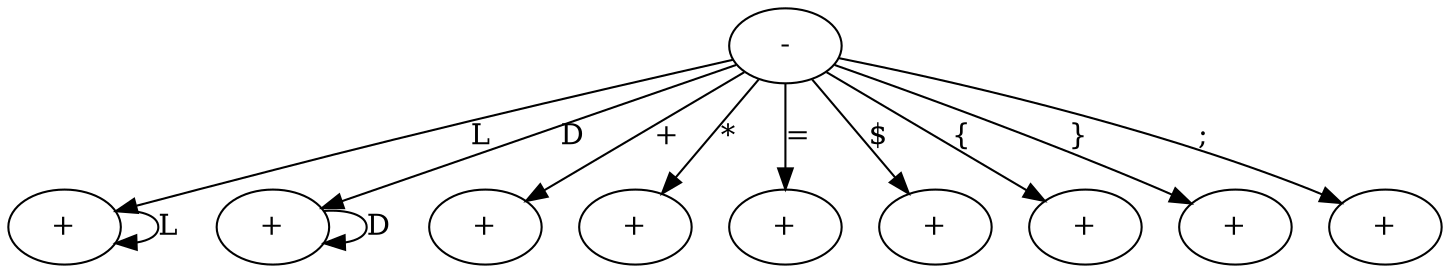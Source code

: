 digraph expression_tree {
    graph [ordering="out"];
    
    Carácter [label="-"];
    Letra [ label = "+" ];
    Dígito [ label = "+" ];
    Adición [ label = "+" ];
    Multiplicación [label = "+" ];
    Asignación [label = "+" ];
    Evaluación [label = "+" ];
    Inicio [label = "+" ];
    Fin [label = "+" ];
    Separador [label = "+" ];

    Carácter -> Letra [label="L"];
    Carácter -> Dígito [label="D"];
    Carácter -> Adición [label="+"];
    Carácter -> Multiplicación [label="*"];
    Carácter -> Asignación [label="="];
    Carácter -> Evaluación [label="$"];
    Carácter -> Inicio [label="{"];
    Carácter -> Fin [label="}"];
    Carácter -> Separador [label=";"];
    Letra -> Letra [label="L"];
    Dígito -> Dígito [label="D"];
}